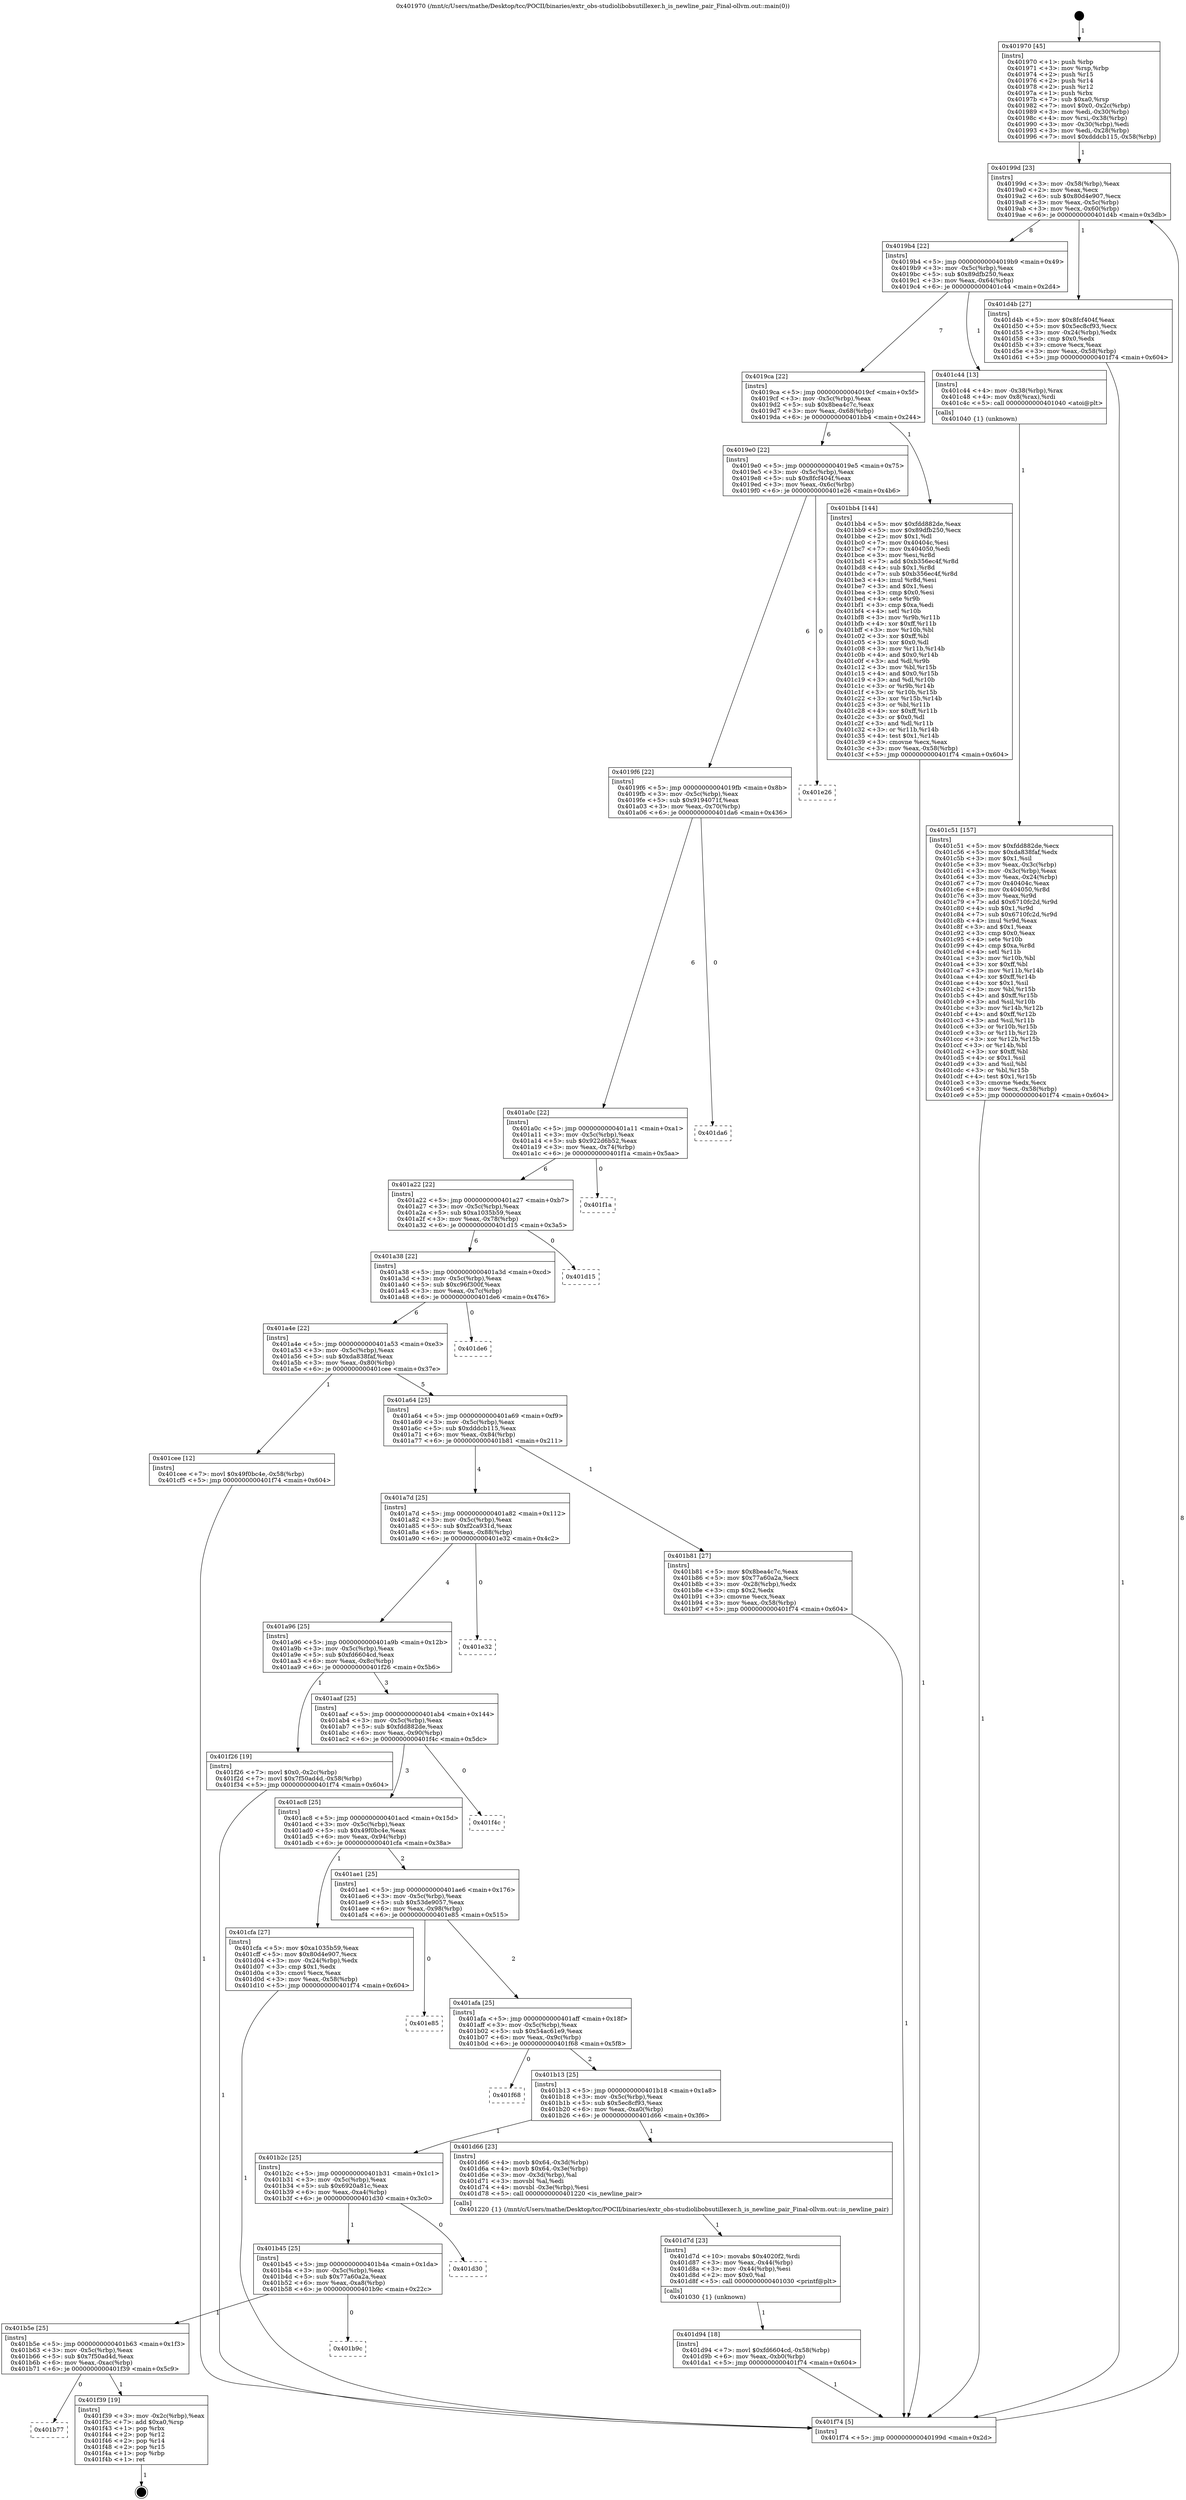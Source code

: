 digraph "0x401970" {
  label = "0x401970 (/mnt/c/Users/mathe/Desktop/tcc/POCII/binaries/extr_obs-studiolibobsutillexer.h_is_newline_pair_Final-ollvm.out::main(0))"
  labelloc = "t"
  node[shape=record]

  Entry [label="",width=0.3,height=0.3,shape=circle,fillcolor=black,style=filled]
  "0x40199d" [label="{
     0x40199d [23]\l
     | [instrs]\l
     &nbsp;&nbsp;0x40199d \<+3\>: mov -0x58(%rbp),%eax\l
     &nbsp;&nbsp;0x4019a0 \<+2\>: mov %eax,%ecx\l
     &nbsp;&nbsp;0x4019a2 \<+6\>: sub $0x80d4e907,%ecx\l
     &nbsp;&nbsp;0x4019a8 \<+3\>: mov %eax,-0x5c(%rbp)\l
     &nbsp;&nbsp;0x4019ab \<+3\>: mov %ecx,-0x60(%rbp)\l
     &nbsp;&nbsp;0x4019ae \<+6\>: je 0000000000401d4b \<main+0x3db\>\l
  }"]
  "0x401d4b" [label="{
     0x401d4b [27]\l
     | [instrs]\l
     &nbsp;&nbsp;0x401d4b \<+5\>: mov $0x8fcf404f,%eax\l
     &nbsp;&nbsp;0x401d50 \<+5\>: mov $0x5ec8cf93,%ecx\l
     &nbsp;&nbsp;0x401d55 \<+3\>: mov -0x24(%rbp),%edx\l
     &nbsp;&nbsp;0x401d58 \<+3\>: cmp $0x0,%edx\l
     &nbsp;&nbsp;0x401d5b \<+3\>: cmove %ecx,%eax\l
     &nbsp;&nbsp;0x401d5e \<+3\>: mov %eax,-0x58(%rbp)\l
     &nbsp;&nbsp;0x401d61 \<+5\>: jmp 0000000000401f74 \<main+0x604\>\l
  }"]
  "0x4019b4" [label="{
     0x4019b4 [22]\l
     | [instrs]\l
     &nbsp;&nbsp;0x4019b4 \<+5\>: jmp 00000000004019b9 \<main+0x49\>\l
     &nbsp;&nbsp;0x4019b9 \<+3\>: mov -0x5c(%rbp),%eax\l
     &nbsp;&nbsp;0x4019bc \<+5\>: sub $0x89dfb250,%eax\l
     &nbsp;&nbsp;0x4019c1 \<+3\>: mov %eax,-0x64(%rbp)\l
     &nbsp;&nbsp;0x4019c4 \<+6\>: je 0000000000401c44 \<main+0x2d4\>\l
  }"]
  Exit [label="",width=0.3,height=0.3,shape=circle,fillcolor=black,style=filled,peripheries=2]
  "0x401c44" [label="{
     0x401c44 [13]\l
     | [instrs]\l
     &nbsp;&nbsp;0x401c44 \<+4\>: mov -0x38(%rbp),%rax\l
     &nbsp;&nbsp;0x401c48 \<+4\>: mov 0x8(%rax),%rdi\l
     &nbsp;&nbsp;0x401c4c \<+5\>: call 0000000000401040 \<atoi@plt\>\l
     | [calls]\l
     &nbsp;&nbsp;0x401040 \{1\} (unknown)\l
  }"]
  "0x4019ca" [label="{
     0x4019ca [22]\l
     | [instrs]\l
     &nbsp;&nbsp;0x4019ca \<+5\>: jmp 00000000004019cf \<main+0x5f\>\l
     &nbsp;&nbsp;0x4019cf \<+3\>: mov -0x5c(%rbp),%eax\l
     &nbsp;&nbsp;0x4019d2 \<+5\>: sub $0x8bea4c7c,%eax\l
     &nbsp;&nbsp;0x4019d7 \<+3\>: mov %eax,-0x68(%rbp)\l
     &nbsp;&nbsp;0x4019da \<+6\>: je 0000000000401bb4 \<main+0x244\>\l
  }"]
  "0x401b77" [label="{
     0x401b77\l
  }", style=dashed]
  "0x401bb4" [label="{
     0x401bb4 [144]\l
     | [instrs]\l
     &nbsp;&nbsp;0x401bb4 \<+5\>: mov $0xfdd882de,%eax\l
     &nbsp;&nbsp;0x401bb9 \<+5\>: mov $0x89dfb250,%ecx\l
     &nbsp;&nbsp;0x401bbe \<+2\>: mov $0x1,%dl\l
     &nbsp;&nbsp;0x401bc0 \<+7\>: mov 0x40404c,%esi\l
     &nbsp;&nbsp;0x401bc7 \<+7\>: mov 0x404050,%edi\l
     &nbsp;&nbsp;0x401bce \<+3\>: mov %esi,%r8d\l
     &nbsp;&nbsp;0x401bd1 \<+7\>: add $0xb356ec4f,%r8d\l
     &nbsp;&nbsp;0x401bd8 \<+4\>: sub $0x1,%r8d\l
     &nbsp;&nbsp;0x401bdc \<+7\>: sub $0xb356ec4f,%r8d\l
     &nbsp;&nbsp;0x401be3 \<+4\>: imul %r8d,%esi\l
     &nbsp;&nbsp;0x401be7 \<+3\>: and $0x1,%esi\l
     &nbsp;&nbsp;0x401bea \<+3\>: cmp $0x0,%esi\l
     &nbsp;&nbsp;0x401bed \<+4\>: sete %r9b\l
     &nbsp;&nbsp;0x401bf1 \<+3\>: cmp $0xa,%edi\l
     &nbsp;&nbsp;0x401bf4 \<+4\>: setl %r10b\l
     &nbsp;&nbsp;0x401bf8 \<+3\>: mov %r9b,%r11b\l
     &nbsp;&nbsp;0x401bfb \<+4\>: xor $0xff,%r11b\l
     &nbsp;&nbsp;0x401bff \<+3\>: mov %r10b,%bl\l
     &nbsp;&nbsp;0x401c02 \<+3\>: xor $0xff,%bl\l
     &nbsp;&nbsp;0x401c05 \<+3\>: xor $0x0,%dl\l
     &nbsp;&nbsp;0x401c08 \<+3\>: mov %r11b,%r14b\l
     &nbsp;&nbsp;0x401c0b \<+4\>: and $0x0,%r14b\l
     &nbsp;&nbsp;0x401c0f \<+3\>: and %dl,%r9b\l
     &nbsp;&nbsp;0x401c12 \<+3\>: mov %bl,%r15b\l
     &nbsp;&nbsp;0x401c15 \<+4\>: and $0x0,%r15b\l
     &nbsp;&nbsp;0x401c19 \<+3\>: and %dl,%r10b\l
     &nbsp;&nbsp;0x401c1c \<+3\>: or %r9b,%r14b\l
     &nbsp;&nbsp;0x401c1f \<+3\>: or %r10b,%r15b\l
     &nbsp;&nbsp;0x401c22 \<+3\>: xor %r15b,%r14b\l
     &nbsp;&nbsp;0x401c25 \<+3\>: or %bl,%r11b\l
     &nbsp;&nbsp;0x401c28 \<+4\>: xor $0xff,%r11b\l
     &nbsp;&nbsp;0x401c2c \<+3\>: or $0x0,%dl\l
     &nbsp;&nbsp;0x401c2f \<+3\>: and %dl,%r11b\l
     &nbsp;&nbsp;0x401c32 \<+3\>: or %r11b,%r14b\l
     &nbsp;&nbsp;0x401c35 \<+4\>: test $0x1,%r14b\l
     &nbsp;&nbsp;0x401c39 \<+3\>: cmovne %ecx,%eax\l
     &nbsp;&nbsp;0x401c3c \<+3\>: mov %eax,-0x58(%rbp)\l
     &nbsp;&nbsp;0x401c3f \<+5\>: jmp 0000000000401f74 \<main+0x604\>\l
  }"]
  "0x4019e0" [label="{
     0x4019e0 [22]\l
     | [instrs]\l
     &nbsp;&nbsp;0x4019e0 \<+5\>: jmp 00000000004019e5 \<main+0x75\>\l
     &nbsp;&nbsp;0x4019e5 \<+3\>: mov -0x5c(%rbp),%eax\l
     &nbsp;&nbsp;0x4019e8 \<+5\>: sub $0x8fcf404f,%eax\l
     &nbsp;&nbsp;0x4019ed \<+3\>: mov %eax,-0x6c(%rbp)\l
     &nbsp;&nbsp;0x4019f0 \<+6\>: je 0000000000401e26 \<main+0x4b6\>\l
  }"]
  "0x401f39" [label="{
     0x401f39 [19]\l
     | [instrs]\l
     &nbsp;&nbsp;0x401f39 \<+3\>: mov -0x2c(%rbp),%eax\l
     &nbsp;&nbsp;0x401f3c \<+7\>: add $0xa0,%rsp\l
     &nbsp;&nbsp;0x401f43 \<+1\>: pop %rbx\l
     &nbsp;&nbsp;0x401f44 \<+2\>: pop %r12\l
     &nbsp;&nbsp;0x401f46 \<+2\>: pop %r14\l
     &nbsp;&nbsp;0x401f48 \<+2\>: pop %r15\l
     &nbsp;&nbsp;0x401f4a \<+1\>: pop %rbp\l
     &nbsp;&nbsp;0x401f4b \<+1\>: ret\l
  }"]
  "0x401e26" [label="{
     0x401e26\l
  }", style=dashed]
  "0x4019f6" [label="{
     0x4019f6 [22]\l
     | [instrs]\l
     &nbsp;&nbsp;0x4019f6 \<+5\>: jmp 00000000004019fb \<main+0x8b\>\l
     &nbsp;&nbsp;0x4019fb \<+3\>: mov -0x5c(%rbp),%eax\l
     &nbsp;&nbsp;0x4019fe \<+5\>: sub $0x9194071f,%eax\l
     &nbsp;&nbsp;0x401a03 \<+3\>: mov %eax,-0x70(%rbp)\l
     &nbsp;&nbsp;0x401a06 \<+6\>: je 0000000000401da6 \<main+0x436\>\l
  }"]
  "0x401b5e" [label="{
     0x401b5e [25]\l
     | [instrs]\l
     &nbsp;&nbsp;0x401b5e \<+5\>: jmp 0000000000401b63 \<main+0x1f3\>\l
     &nbsp;&nbsp;0x401b63 \<+3\>: mov -0x5c(%rbp),%eax\l
     &nbsp;&nbsp;0x401b66 \<+5\>: sub $0x7f50ad4d,%eax\l
     &nbsp;&nbsp;0x401b6b \<+6\>: mov %eax,-0xac(%rbp)\l
     &nbsp;&nbsp;0x401b71 \<+6\>: je 0000000000401f39 \<main+0x5c9\>\l
  }"]
  "0x401da6" [label="{
     0x401da6\l
  }", style=dashed]
  "0x401a0c" [label="{
     0x401a0c [22]\l
     | [instrs]\l
     &nbsp;&nbsp;0x401a0c \<+5\>: jmp 0000000000401a11 \<main+0xa1\>\l
     &nbsp;&nbsp;0x401a11 \<+3\>: mov -0x5c(%rbp),%eax\l
     &nbsp;&nbsp;0x401a14 \<+5\>: sub $0x922d6b52,%eax\l
     &nbsp;&nbsp;0x401a19 \<+3\>: mov %eax,-0x74(%rbp)\l
     &nbsp;&nbsp;0x401a1c \<+6\>: je 0000000000401f1a \<main+0x5aa\>\l
  }"]
  "0x401b9c" [label="{
     0x401b9c\l
  }", style=dashed]
  "0x401f1a" [label="{
     0x401f1a\l
  }", style=dashed]
  "0x401a22" [label="{
     0x401a22 [22]\l
     | [instrs]\l
     &nbsp;&nbsp;0x401a22 \<+5\>: jmp 0000000000401a27 \<main+0xb7\>\l
     &nbsp;&nbsp;0x401a27 \<+3\>: mov -0x5c(%rbp),%eax\l
     &nbsp;&nbsp;0x401a2a \<+5\>: sub $0xa1035b59,%eax\l
     &nbsp;&nbsp;0x401a2f \<+3\>: mov %eax,-0x78(%rbp)\l
     &nbsp;&nbsp;0x401a32 \<+6\>: je 0000000000401d15 \<main+0x3a5\>\l
  }"]
  "0x401b45" [label="{
     0x401b45 [25]\l
     | [instrs]\l
     &nbsp;&nbsp;0x401b45 \<+5\>: jmp 0000000000401b4a \<main+0x1da\>\l
     &nbsp;&nbsp;0x401b4a \<+3\>: mov -0x5c(%rbp),%eax\l
     &nbsp;&nbsp;0x401b4d \<+5\>: sub $0x77a60a2a,%eax\l
     &nbsp;&nbsp;0x401b52 \<+6\>: mov %eax,-0xa8(%rbp)\l
     &nbsp;&nbsp;0x401b58 \<+6\>: je 0000000000401b9c \<main+0x22c\>\l
  }"]
  "0x401d15" [label="{
     0x401d15\l
  }", style=dashed]
  "0x401a38" [label="{
     0x401a38 [22]\l
     | [instrs]\l
     &nbsp;&nbsp;0x401a38 \<+5\>: jmp 0000000000401a3d \<main+0xcd\>\l
     &nbsp;&nbsp;0x401a3d \<+3\>: mov -0x5c(%rbp),%eax\l
     &nbsp;&nbsp;0x401a40 \<+5\>: sub $0xc96f300f,%eax\l
     &nbsp;&nbsp;0x401a45 \<+3\>: mov %eax,-0x7c(%rbp)\l
     &nbsp;&nbsp;0x401a48 \<+6\>: je 0000000000401de6 \<main+0x476\>\l
  }"]
  "0x401d30" [label="{
     0x401d30\l
  }", style=dashed]
  "0x401de6" [label="{
     0x401de6\l
  }", style=dashed]
  "0x401a4e" [label="{
     0x401a4e [22]\l
     | [instrs]\l
     &nbsp;&nbsp;0x401a4e \<+5\>: jmp 0000000000401a53 \<main+0xe3\>\l
     &nbsp;&nbsp;0x401a53 \<+3\>: mov -0x5c(%rbp),%eax\l
     &nbsp;&nbsp;0x401a56 \<+5\>: sub $0xda838faf,%eax\l
     &nbsp;&nbsp;0x401a5b \<+3\>: mov %eax,-0x80(%rbp)\l
     &nbsp;&nbsp;0x401a5e \<+6\>: je 0000000000401cee \<main+0x37e\>\l
  }"]
  "0x401d94" [label="{
     0x401d94 [18]\l
     | [instrs]\l
     &nbsp;&nbsp;0x401d94 \<+7\>: movl $0xfd6604cd,-0x58(%rbp)\l
     &nbsp;&nbsp;0x401d9b \<+6\>: mov %eax,-0xb0(%rbp)\l
     &nbsp;&nbsp;0x401da1 \<+5\>: jmp 0000000000401f74 \<main+0x604\>\l
  }"]
  "0x401cee" [label="{
     0x401cee [12]\l
     | [instrs]\l
     &nbsp;&nbsp;0x401cee \<+7\>: movl $0x49f0bc4e,-0x58(%rbp)\l
     &nbsp;&nbsp;0x401cf5 \<+5\>: jmp 0000000000401f74 \<main+0x604\>\l
  }"]
  "0x401a64" [label="{
     0x401a64 [25]\l
     | [instrs]\l
     &nbsp;&nbsp;0x401a64 \<+5\>: jmp 0000000000401a69 \<main+0xf9\>\l
     &nbsp;&nbsp;0x401a69 \<+3\>: mov -0x5c(%rbp),%eax\l
     &nbsp;&nbsp;0x401a6c \<+5\>: sub $0xdddcb115,%eax\l
     &nbsp;&nbsp;0x401a71 \<+6\>: mov %eax,-0x84(%rbp)\l
     &nbsp;&nbsp;0x401a77 \<+6\>: je 0000000000401b81 \<main+0x211\>\l
  }"]
  "0x401d7d" [label="{
     0x401d7d [23]\l
     | [instrs]\l
     &nbsp;&nbsp;0x401d7d \<+10\>: movabs $0x4020f2,%rdi\l
     &nbsp;&nbsp;0x401d87 \<+3\>: mov %eax,-0x44(%rbp)\l
     &nbsp;&nbsp;0x401d8a \<+3\>: mov -0x44(%rbp),%esi\l
     &nbsp;&nbsp;0x401d8d \<+2\>: mov $0x0,%al\l
     &nbsp;&nbsp;0x401d8f \<+5\>: call 0000000000401030 \<printf@plt\>\l
     | [calls]\l
     &nbsp;&nbsp;0x401030 \{1\} (unknown)\l
  }"]
  "0x401b81" [label="{
     0x401b81 [27]\l
     | [instrs]\l
     &nbsp;&nbsp;0x401b81 \<+5\>: mov $0x8bea4c7c,%eax\l
     &nbsp;&nbsp;0x401b86 \<+5\>: mov $0x77a60a2a,%ecx\l
     &nbsp;&nbsp;0x401b8b \<+3\>: mov -0x28(%rbp),%edx\l
     &nbsp;&nbsp;0x401b8e \<+3\>: cmp $0x2,%edx\l
     &nbsp;&nbsp;0x401b91 \<+3\>: cmovne %ecx,%eax\l
     &nbsp;&nbsp;0x401b94 \<+3\>: mov %eax,-0x58(%rbp)\l
     &nbsp;&nbsp;0x401b97 \<+5\>: jmp 0000000000401f74 \<main+0x604\>\l
  }"]
  "0x401a7d" [label="{
     0x401a7d [25]\l
     | [instrs]\l
     &nbsp;&nbsp;0x401a7d \<+5\>: jmp 0000000000401a82 \<main+0x112\>\l
     &nbsp;&nbsp;0x401a82 \<+3\>: mov -0x5c(%rbp),%eax\l
     &nbsp;&nbsp;0x401a85 \<+5\>: sub $0xf2ca931d,%eax\l
     &nbsp;&nbsp;0x401a8a \<+6\>: mov %eax,-0x88(%rbp)\l
     &nbsp;&nbsp;0x401a90 \<+6\>: je 0000000000401e32 \<main+0x4c2\>\l
  }"]
  "0x401f74" [label="{
     0x401f74 [5]\l
     | [instrs]\l
     &nbsp;&nbsp;0x401f74 \<+5\>: jmp 000000000040199d \<main+0x2d\>\l
  }"]
  "0x401970" [label="{
     0x401970 [45]\l
     | [instrs]\l
     &nbsp;&nbsp;0x401970 \<+1\>: push %rbp\l
     &nbsp;&nbsp;0x401971 \<+3\>: mov %rsp,%rbp\l
     &nbsp;&nbsp;0x401974 \<+2\>: push %r15\l
     &nbsp;&nbsp;0x401976 \<+2\>: push %r14\l
     &nbsp;&nbsp;0x401978 \<+2\>: push %r12\l
     &nbsp;&nbsp;0x40197a \<+1\>: push %rbx\l
     &nbsp;&nbsp;0x40197b \<+7\>: sub $0xa0,%rsp\l
     &nbsp;&nbsp;0x401982 \<+7\>: movl $0x0,-0x2c(%rbp)\l
     &nbsp;&nbsp;0x401989 \<+3\>: mov %edi,-0x30(%rbp)\l
     &nbsp;&nbsp;0x40198c \<+4\>: mov %rsi,-0x38(%rbp)\l
     &nbsp;&nbsp;0x401990 \<+3\>: mov -0x30(%rbp),%edi\l
     &nbsp;&nbsp;0x401993 \<+3\>: mov %edi,-0x28(%rbp)\l
     &nbsp;&nbsp;0x401996 \<+7\>: movl $0xdddcb115,-0x58(%rbp)\l
  }"]
  "0x401c51" [label="{
     0x401c51 [157]\l
     | [instrs]\l
     &nbsp;&nbsp;0x401c51 \<+5\>: mov $0xfdd882de,%ecx\l
     &nbsp;&nbsp;0x401c56 \<+5\>: mov $0xda838faf,%edx\l
     &nbsp;&nbsp;0x401c5b \<+3\>: mov $0x1,%sil\l
     &nbsp;&nbsp;0x401c5e \<+3\>: mov %eax,-0x3c(%rbp)\l
     &nbsp;&nbsp;0x401c61 \<+3\>: mov -0x3c(%rbp),%eax\l
     &nbsp;&nbsp;0x401c64 \<+3\>: mov %eax,-0x24(%rbp)\l
     &nbsp;&nbsp;0x401c67 \<+7\>: mov 0x40404c,%eax\l
     &nbsp;&nbsp;0x401c6e \<+8\>: mov 0x404050,%r8d\l
     &nbsp;&nbsp;0x401c76 \<+3\>: mov %eax,%r9d\l
     &nbsp;&nbsp;0x401c79 \<+7\>: add $0x6710fc2d,%r9d\l
     &nbsp;&nbsp;0x401c80 \<+4\>: sub $0x1,%r9d\l
     &nbsp;&nbsp;0x401c84 \<+7\>: sub $0x6710fc2d,%r9d\l
     &nbsp;&nbsp;0x401c8b \<+4\>: imul %r9d,%eax\l
     &nbsp;&nbsp;0x401c8f \<+3\>: and $0x1,%eax\l
     &nbsp;&nbsp;0x401c92 \<+3\>: cmp $0x0,%eax\l
     &nbsp;&nbsp;0x401c95 \<+4\>: sete %r10b\l
     &nbsp;&nbsp;0x401c99 \<+4\>: cmp $0xa,%r8d\l
     &nbsp;&nbsp;0x401c9d \<+4\>: setl %r11b\l
     &nbsp;&nbsp;0x401ca1 \<+3\>: mov %r10b,%bl\l
     &nbsp;&nbsp;0x401ca4 \<+3\>: xor $0xff,%bl\l
     &nbsp;&nbsp;0x401ca7 \<+3\>: mov %r11b,%r14b\l
     &nbsp;&nbsp;0x401caa \<+4\>: xor $0xff,%r14b\l
     &nbsp;&nbsp;0x401cae \<+4\>: xor $0x1,%sil\l
     &nbsp;&nbsp;0x401cb2 \<+3\>: mov %bl,%r15b\l
     &nbsp;&nbsp;0x401cb5 \<+4\>: and $0xff,%r15b\l
     &nbsp;&nbsp;0x401cb9 \<+3\>: and %sil,%r10b\l
     &nbsp;&nbsp;0x401cbc \<+3\>: mov %r14b,%r12b\l
     &nbsp;&nbsp;0x401cbf \<+4\>: and $0xff,%r12b\l
     &nbsp;&nbsp;0x401cc3 \<+3\>: and %sil,%r11b\l
     &nbsp;&nbsp;0x401cc6 \<+3\>: or %r10b,%r15b\l
     &nbsp;&nbsp;0x401cc9 \<+3\>: or %r11b,%r12b\l
     &nbsp;&nbsp;0x401ccc \<+3\>: xor %r12b,%r15b\l
     &nbsp;&nbsp;0x401ccf \<+3\>: or %r14b,%bl\l
     &nbsp;&nbsp;0x401cd2 \<+3\>: xor $0xff,%bl\l
     &nbsp;&nbsp;0x401cd5 \<+4\>: or $0x1,%sil\l
     &nbsp;&nbsp;0x401cd9 \<+3\>: and %sil,%bl\l
     &nbsp;&nbsp;0x401cdc \<+3\>: or %bl,%r15b\l
     &nbsp;&nbsp;0x401cdf \<+4\>: test $0x1,%r15b\l
     &nbsp;&nbsp;0x401ce3 \<+3\>: cmovne %edx,%ecx\l
     &nbsp;&nbsp;0x401ce6 \<+3\>: mov %ecx,-0x58(%rbp)\l
     &nbsp;&nbsp;0x401ce9 \<+5\>: jmp 0000000000401f74 \<main+0x604\>\l
  }"]
  "0x401b2c" [label="{
     0x401b2c [25]\l
     | [instrs]\l
     &nbsp;&nbsp;0x401b2c \<+5\>: jmp 0000000000401b31 \<main+0x1c1\>\l
     &nbsp;&nbsp;0x401b31 \<+3\>: mov -0x5c(%rbp),%eax\l
     &nbsp;&nbsp;0x401b34 \<+5\>: sub $0x6920a81c,%eax\l
     &nbsp;&nbsp;0x401b39 \<+6\>: mov %eax,-0xa4(%rbp)\l
     &nbsp;&nbsp;0x401b3f \<+6\>: je 0000000000401d30 \<main+0x3c0\>\l
  }"]
  "0x401e32" [label="{
     0x401e32\l
  }", style=dashed]
  "0x401a96" [label="{
     0x401a96 [25]\l
     | [instrs]\l
     &nbsp;&nbsp;0x401a96 \<+5\>: jmp 0000000000401a9b \<main+0x12b\>\l
     &nbsp;&nbsp;0x401a9b \<+3\>: mov -0x5c(%rbp),%eax\l
     &nbsp;&nbsp;0x401a9e \<+5\>: sub $0xfd6604cd,%eax\l
     &nbsp;&nbsp;0x401aa3 \<+6\>: mov %eax,-0x8c(%rbp)\l
     &nbsp;&nbsp;0x401aa9 \<+6\>: je 0000000000401f26 \<main+0x5b6\>\l
  }"]
  "0x401d66" [label="{
     0x401d66 [23]\l
     | [instrs]\l
     &nbsp;&nbsp;0x401d66 \<+4\>: movb $0x64,-0x3d(%rbp)\l
     &nbsp;&nbsp;0x401d6a \<+4\>: movb $0x64,-0x3e(%rbp)\l
     &nbsp;&nbsp;0x401d6e \<+3\>: mov -0x3d(%rbp),%al\l
     &nbsp;&nbsp;0x401d71 \<+3\>: movsbl %al,%edi\l
     &nbsp;&nbsp;0x401d74 \<+4\>: movsbl -0x3e(%rbp),%esi\l
     &nbsp;&nbsp;0x401d78 \<+5\>: call 0000000000401220 \<is_newline_pair\>\l
     | [calls]\l
     &nbsp;&nbsp;0x401220 \{1\} (/mnt/c/Users/mathe/Desktop/tcc/POCII/binaries/extr_obs-studiolibobsutillexer.h_is_newline_pair_Final-ollvm.out::is_newline_pair)\l
  }"]
  "0x401f26" [label="{
     0x401f26 [19]\l
     | [instrs]\l
     &nbsp;&nbsp;0x401f26 \<+7\>: movl $0x0,-0x2c(%rbp)\l
     &nbsp;&nbsp;0x401f2d \<+7\>: movl $0x7f50ad4d,-0x58(%rbp)\l
     &nbsp;&nbsp;0x401f34 \<+5\>: jmp 0000000000401f74 \<main+0x604\>\l
  }"]
  "0x401aaf" [label="{
     0x401aaf [25]\l
     | [instrs]\l
     &nbsp;&nbsp;0x401aaf \<+5\>: jmp 0000000000401ab4 \<main+0x144\>\l
     &nbsp;&nbsp;0x401ab4 \<+3\>: mov -0x5c(%rbp),%eax\l
     &nbsp;&nbsp;0x401ab7 \<+5\>: sub $0xfdd882de,%eax\l
     &nbsp;&nbsp;0x401abc \<+6\>: mov %eax,-0x90(%rbp)\l
     &nbsp;&nbsp;0x401ac2 \<+6\>: je 0000000000401f4c \<main+0x5dc\>\l
  }"]
  "0x401b13" [label="{
     0x401b13 [25]\l
     | [instrs]\l
     &nbsp;&nbsp;0x401b13 \<+5\>: jmp 0000000000401b18 \<main+0x1a8\>\l
     &nbsp;&nbsp;0x401b18 \<+3\>: mov -0x5c(%rbp),%eax\l
     &nbsp;&nbsp;0x401b1b \<+5\>: sub $0x5ec8cf93,%eax\l
     &nbsp;&nbsp;0x401b20 \<+6\>: mov %eax,-0xa0(%rbp)\l
     &nbsp;&nbsp;0x401b26 \<+6\>: je 0000000000401d66 \<main+0x3f6\>\l
  }"]
  "0x401f4c" [label="{
     0x401f4c\l
  }", style=dashed]
  "0x401ac8" [label="{
     0x401ac8 [25]\l
     | [instrs]\l
     &nbsp;&nbsp;0x401ac8 \<+5\>: jmp 0000000000401acd \<main+0x15d\>\l
     &nbsp;&nbsp;0x401acd \<+3\>: mov -0x5c(%rbp),%eax\l
     &nbsp;&nbsp;0x401ad0 \<+5\>: sub $0x49f0bc4e,%eax\l
     &nbsp;&nbsp;0x401ad5 \<+6\>: mov %eax,-0x94(%rbp)\l
     &nbsp;&nbsp;0x401adb \<+6\>: je 0000000000401cfa \<main+0x38a\>\l
  }"]
  "0x401f68" [label="{
     0x401f68\l
  }", style=dashed]
  "0x401cfa" [label="{
     0x401cfa [27]\l
     | [instrs]\l
     &nbsp;&nbsp;0x401cfa \<+5\>: mov $0xa1035b59,%eax\l
     &nbsp;&nbsp;0x401cff \<+5\>: mov $0x80d4e907,%ecx\l
     &nbsp;&nbsp;0x401d04 \<+3\>: mov -0x24(%rbp),%edx\l
     &nbsp;&nbsp;0x401d07 \<+3\>: cmp $0x1,%edx\l
     &nbsp;&nbsp;0x401d0a \<+3\>: cmovl %ecx,%eax\l
     &nbsp;&nbsp;0x401d0d \<+3\>: mov %eax,-0x58(%rbp)\l
     &nbsp;&nbsp;0x401d10 \<+5\>: jmp 0000000000401f74 \<main+0x604\>\l
  }"]
  "0x401ae1" [label="{
     0x401ae1 [25]\l
     | [instrs]\l
     &nbsp;&nbsp;0x401ae1 \<+5\>: jmp 0000000000401ae6 \<main+0x176\>\l
     &nbsp;&nbsp;0x401ae6 \<+3\>: mov -0x5c(%rbp),%eax\l
     &nbsp;&nbsp;0x401ae9 \<+5\>: sub $0x53de9057,%eax\l
     &nbsp;&nbsp;0x401aee \<+6\>: mov %eax,-0x98(%rbp)\l
     &nbsp;&nbsp;0x401af4 \<+6\>: je 0000000000401e85 \<main+0x515\>\l
  }"]
  "0x401afa" [label="{
     0x401afa [25]\l
     | [instrs]\l
     &nbsp;&nbsp;0x401afa \<+5\>: jmp 0000000000401aff \<main+0x18f\>\l
     &nbsp;&nbsp;0x401aff \<+3\>: mov -0x5c(%rbp),%eax\l
     &nbsp;&nbsp;0x401b02 \<+5\>: sub $0x54ac61e9,%eax\l
     &nbsp;&nbsp;0x401b07 \<+6\>: mov %eax,-0x9c(%rbp)\l
     &nbsp;&nbsp;0x401b0d \<+6\>: je 0000000000401f68 \<main+0x5f8\>\l
  }"]
  "0x401e85" [label="{
     0x401e85\l
  }", style=dashed]
  Entry -> "0x401970" [label=" 1"]
  "0x40199d" -> "0x401d4b" [label=" 1"]
  "0x40199d" -> "0x4019b4" [label=" 8"]
  "0x401f39" -> Exit [label=" 1"]
  "0x4019b4" -> "0x401c44" [label=" 1"]
  "0x4019b4" -> "0x4019ca" [label=" 7"]
  "0x401b5e" -> "0x401b77" [label=" 0"]
  "0x4019ca" -> "0x401bb4" [label=" 1"]
  "0x4019ca" -> "0x4019e0" [label=" 6"]
  "0x401b5e" -> "0x401f39" [label=" 1"]
  "0x4019e0" -> "0x401e26" [label=" 0"]
  "0x4019e0" -> "0x4019f6" [label=" 6"]
  "0x401b45" -> "0x401b5e" [label=" 1"]
  "0x4019f6" -> "0x401da6" [label=" 0"]
  "0x4019f6" -> "0x401a0c" [label=" 6"]
  "0x401b45" -> "0x401b9c" [label=" 0"]
  "0x401a0c" -> "0x401f1a" [label=" 0"]
  "0x401a0c" -> "0x401a22" [label=" 6"]
  "0x401b2c" -> "0x401b45" [label=" 1"]
  "0x401a22" -> "0x401d15" [label=" 0"]
  "0x401a22" -> "0x401a38" [label=" 6"]
  "0x401b2c" -> "0x401d30" [label=" 0"]
  "0x401a38" -> "0x401de6" [label=" 0"]
  "0x401a38" -> "0x401a4e" [label=" 6"]
  "0x401f26" -> "0x401f74" [label=" 1"]
  "0x401a4e" -> "0x401cee" [label=" 1"]
  "0x401a4e" -> "0x401a64" [label=" 5"]
  "0x401d94" -> "0x401f74" [label=" 1"]
  "0x401a64" -> "0x401b81" [label=" 1"]
  "0x401a64" -> "0x401a7d" [label=" 4"]
  "0x401b81" -> "0x401f74" [label=" 1"]
  "0x401970" -> "0x40199d" [label=" 1"]
  "0x401f74" -> "0x40199d" [label=" 8"]
  "0x401bb4" -> "0x401f74" [label=" 1"]
  "0x401c44" -> "0x401c51" [label=" 1"]
  "0x401c51" -> "0x401f74" [label=" 1"]
  "0x401cee" -> "0x401f74" [label=" 1"]
  "0x401d7d" -> "0x401d94" [label=" 1"]
  "0x401a7d" -> "0x401e32" [label=" 0"]
  "0x401a7d" -> "0x401a96" [label=" 4"]
  "0x401d66" -> "0x401d7d" [label=" 1"]
  "0x401a96" -> "0x401f26" [label=" 1"]
  "0x401a96" -> "0x401aaf" [label=" 3"]
  "0x401b13" -> "0x401b2c" [label=" 1"]
  "0x401aaf" -> "0x401f4c" [label=" 0"]
  "0x401aaf" -> "0x401ac8" [label=" 3"]
  "0x401b13" -> "0x401d66" [label=" 1"]
  "0x401ac8" -> "0x401cfa" [label=" 1"]
  "0x401ac8" -> "0x401ae1" [label=" 2"]
  "0x401cfa" -> "0x401f74" [label=" 1"]
  "0x401d4b" -> "0x401f74" [label=" 1"]
  "0x401afa" -> "0x401b13" [label=" 2"]
  "0x401ae1" -> "0x401e85" [label=" 0"]
  "0x401ae1" -> "0x401afa" [label=" 2"]
  "0x401afa" -> "0x401f68" [label=" 0"]
}
